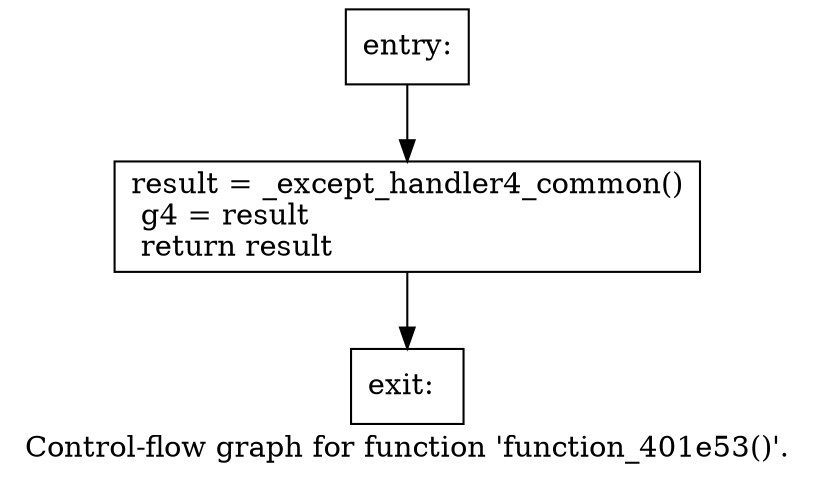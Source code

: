 digraph "Control-flow graph for function 'function_401e53()'." {
  label="Control-flow graph for function 'function_401e53()'.";
  node [shape=record];

  Node000001D420ACB5F0 [label="{entry:\l}"];
  Node000001D420ACB5F0 -> Node000001D420ACCC40;
  Node000001D420ACCC40 [label="{  result = _except_handler4_common()\l  g4 = result\l  return result\l}"];
  Node000001D420ACCC40 -> Node000001D420ACC540;
  Node000001D420ACC540 [label="{exit:\l}"];

}
